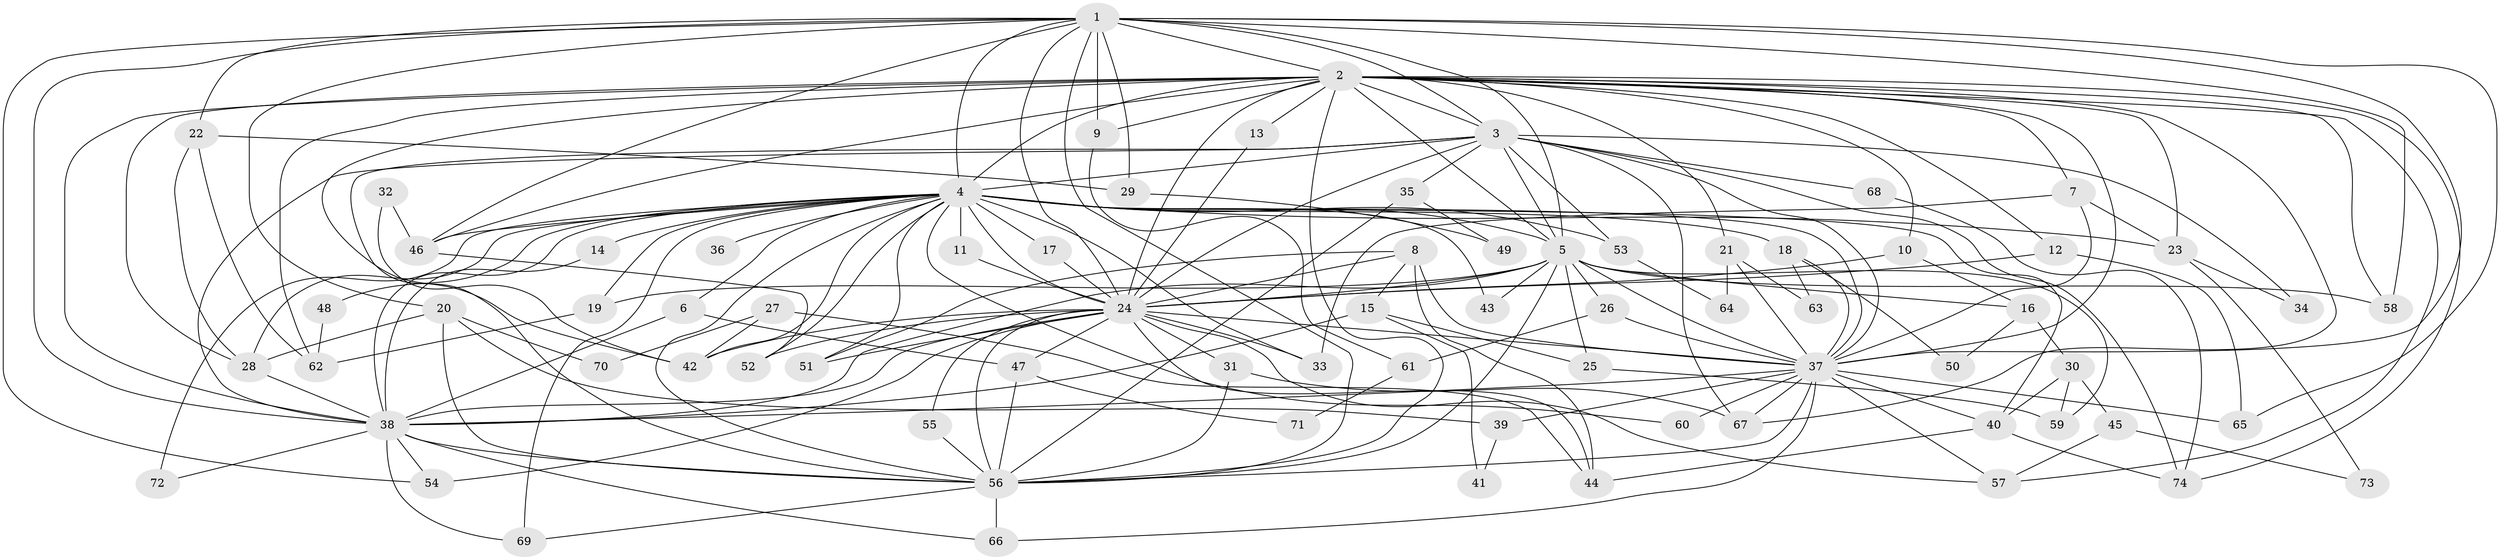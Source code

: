 // original degree distribution, {26: 0.009523809523809525, 19: 0.009523809523809525, 34: 0.009523809523809525, 23: 0.009523809523809525, 17: 0.02857142857142857, 27: 0.009523809523809525, 11: 0.009523809523809525, 15: 0.009523809523809525, 2: 0.4666666666666667, 3: 0.24761904761904763, 4: 0.12380952380952381, 5: 0.05714285714285714, 6: 0.009523809523809525}
// Generated by graph-tools (version 1.1) at 2025/36/03/04/25 23:36:28]
// undirected, 74 vertices, 186 edges
graph export_dot {
  node [color=gray90,style=filled];
  1;
  2;
  3;
  4;
  5;
  6;
  7;
  8;
  9;
  10;
  11;
  12;
  13;
  14;
  15;
  16;
  17;
  18;
  19;
  20;
  21;
  22;
  23;
  24;
  25;
  26;
  27;
  28;
  29;
  30;
  31;
  32;
  33;
  34;
  35;
  36;
  37;
  38;
  39;
  40;
  41;
  42;
  43;
  44;
  45;
  46;
  47;
  48;
  49;
  50;
  51;
  52;
  53;
  54;
  55;
  56;
  57;
  58;
  59;
  60;
  61;
  62;
  63;
  64;
  65;
  66;
  67;
  68;
  69;
  70;
  71;
  72;
  73;
  74;
  1 -- 2 [weight=2.0];
  1 -- 3 [weight=1.0];
  1 -- 4 [weight=1.0];
  1 -- 5 [weight=1.0];
  1 -- 9 [weight=1.0];
  1 -- 20 [weight=1.0];
  1 -- 22 [weight=1.0];
  1 -- 24 [weight=1.0];
  1 -- 29 [weight=1.0];
  1 -- 37 [weight=1.0];
  1 -- 38 [weight=1.0];
  1 -- 46 [weight=1.0];
  1 -- 54 [weight=1.0];
  1 -- 56 [weight=1.0];
  1 -- 58 [weight=1.0];
  1 -- 65 [weight=1.0];
  2 -- 3 [weight=2.0];
  2 -- 4 [weight=3.0];
  2 -- 5 [weight=3.0];
  2 -- 7 [weight=1.0];
  2 -- 9 [weight=1.0];
  2 -- 10 [weight=1.0];
  2 -- 12 [weight=1.0];
  2 -- 13 [weight=1.0];
  2 -- 21 [weight=1.0];
  2 -- 23 [weight=1.0];
  2 -- 24 [weight=3.0];
  2 -- 28 [weight=1.0];
  2 -- 37 [weight=2.0];
  2 -- 38 [weight=3.0];
  2 -- 42 [weight=1.0];
  2 -- 46 [weight=1.0];
  2 -- 56 [weight=2.0];
  2 -- 57 [weight=1.0];
  2 -- 58 [weight=1.0];
  2 -- 62 [weight=1.0];
  2 -- 67 [weight=1.0];
  2 -- 74 [weight=1.0];
  3 -- 4 [weight=1.0];
  3 -- 5 [weight=1.0];
  3 -- 24 [weight=1.0];
  3 -- 34 [weight=1.0];
  3 -- 35 [weight=1.0];
  3 -- 37 [weight=1.0];
  3 -- 38 [weight=1.0];
  3 -- 53 [weight=1.0];
  3 -- 56 [weight=1.0];
  3 -- 67 [weight=1.0];
  3 -- 68 [weight=1.0];
  3 -- 74 [weight=1.0];
  4 -- 5 [weight=1.0];
  4 -- 6 [weight=1.0];
  4 -- 11 [weight=2.0];
  4 -- 14 [weight=1.0];
  4 -- 17 [weight=1.0];
  4 -- 18 [weight=1.0];
  4 -- 19 [weight=1.0];
  4 -- 23 [weight=1.0];
  4 -- 24 [weight=1.0];
  4 -- 28 [weight=1.0];
  4 -- 33 [weight=1.0];
  4 -- 36 [weight=1.0];
  4 -- 37 [weight=1.0];
  4 -- 38 [weight=1.0];
  4 -- 40 [weight=1.0];
  4 -- 42 [weight=1.0];
  4 -- 43 [weight=1.0];
  4 -- 46 [weight=1.0];
  4 -- 48 [weight=1.0];
  4 -- 51 [weight=1.0];
  4 -- 52 [weight=1.0];
  4 -- 53 [weight=1.0];
  4 -- 56 [weight=1.0];
  4 -- 60 [weight=1.0];
  4 -- 69 [weight=1.0];
  4 -- 72 [weight=1.0];
  5 -- 16 [weight=1.0];
  5 -- 19 [weight=1.0];
  5 -- 24 [weight=1.0];
  5 -- 25 [weight=1.0];
  5 -- 26 [weight=1.0];
  5 -- 37 [weight=1.0];
  5 -- 38 [weight=1.0];
  5 -- 43 [weight=1.0];
  5 -- 56 [weight=1.0];
  5 -- 58 [weight=1.0];
  5 -- 59 [weight=1.0];
  6 -- 38 [weight=1.0];
  6 -- 47 [weight=1.0];
  7 -- 23 [weight=1.0];
  7 -- 33 [weight=1.0];
  7 -- 37 [weight=1.0];
  8 -- 15 [weight=1.0];
  8 -- 24 [weight=1.0];
  8 -- 37 [weight=1.0];
  8 -- 44 [weight=1.0];
  8 -- 51 [weight=1.0];
  9 -- 61 [weight=1.0];
  10 -- 16 [weight=1.0];
  10 -- 24 [weight=1.0];
  11 -- 24 [weight=1.0];
  12 -- 24 [weight=1.0];
  12 -- 65 [weight=1.0];
  13 -- 24 [weight=1.0];
  14 -- 38 [weight=1.0];
  15 -- 25 [weight=1.0];
  15 -- 38 [weight=1.0];
  15 -- 41 [weight=1.0];
  16 -- 30 [weight=1.0];
  16 -- 50 [weight=1.0];
  17 -- 24 [weight=1.0];
  18 -- 37 [weight=1.0];
  18 -- 50 [weight=1.0];
  18 -- 63 [weight=1.0];
  19 -- 62 [weight=1.0];
  20 -- 28 [weight=1.0];
  20 -- 39 [weight=1.0];
  20 -- 56 [weight=1.0];
  20 -- 70 [weight=1.0];
  21 -- 37 [weight=1.0];
  21 -- 63 [weight=1.0];
  21 -- 64 [weight=1.0];
  22 -- 28 [weight=1.0];
  22 -- 29 [weight=1.0];
  22 -- 62 [weight=1.0];
  23 -- 34 [weight=1.0];
  23 -- 73 [weight=1.0];
  24 -- 31 [weight=1.0];
  24 -- 33 [weight=1.0];
  24 -- 37 [weight=2.0];
  24 -- 38 [weight=1.0];
  24 -- 42 [weight=1.0];
  24 -- 44 [weight=1.0];
  24 -- 47 [weight=1.0];
  24 -- 51 [weight=1.0];
  24 -- 52 [weight=1.0];
  24 -- 54 [weight=1.0];
  24 -- 55 [weight=1.0];
  24 -- 56 [weight=1.0];
  24 -- 57 [weight=1.0];
  25 -- 59 [weight=1.0];
  26 -- 37 [weight=1.0];
  26 -- 61 [weight=1.0];
  27 -- 42 [weight=1.0];
  27 -- 44 [weight=1.0];
  27 -- 70 [weight=1.0];
  28 -- 38 [weight=1.0];
  29 -- 49 [weight=1.0];
  30 -- 40 [weight=1.0];
  30 -- 45 [weight=1.0];
  30 -- 59 [weight=1.0];
  31 -- 56 [weight=1.0];
  31 -- 67 [weight=1.0];
  32 -- 42 [weight=1.0];
  32 -- 46 [weight=1.0];
  35 -- 49 [weight=1.0];
  35 -- 56 [weight=1.0];
  37 -- 38 [weight=1.0];
  37 -- 39 [weight=1.0];
  37 -- 40 [weight=2.0];
  37 -- 56 [weight=1.0];
  37 -- 57 [weight=1.0];
  37 -- 60 [weight=1.0];
  37 -- 65 [weight=1.0];
  37 -- 66 [weight=1.0];
  37 -- 67 [weight=1.0];
  38 -- 54 [weight=1.0];
  38 -- 56 [weight=2.0];
  38 -- 66 [weight=1.0];
  38 -- 69 [weight=1.0];
  38 -- 72 [weight=1.0];
  39 -- 41 [weight=1.0];
  40 -- 44 [weight=1.0];
  40 -- 74 [weight=1.0];
  45 -- 57 [weight=1.0];
  45 -- 73 [weight=1.0];
  46 -- 52 [weight=1.0];
  47 -- 56 [weight=1.0];
  47 -- 71 [weight=1.0];
  48 -- 62 [weight=1.0];
  53 -- 64 [weight=1.0];
  55 -- 56 [weight=1.0];
  56 -- 66 [weight=1.0];
  56 -- 69 [weight=1.0];
  61 -- 71 [weight=1.0];
  68 -- 74 [weight=1.0];
}
